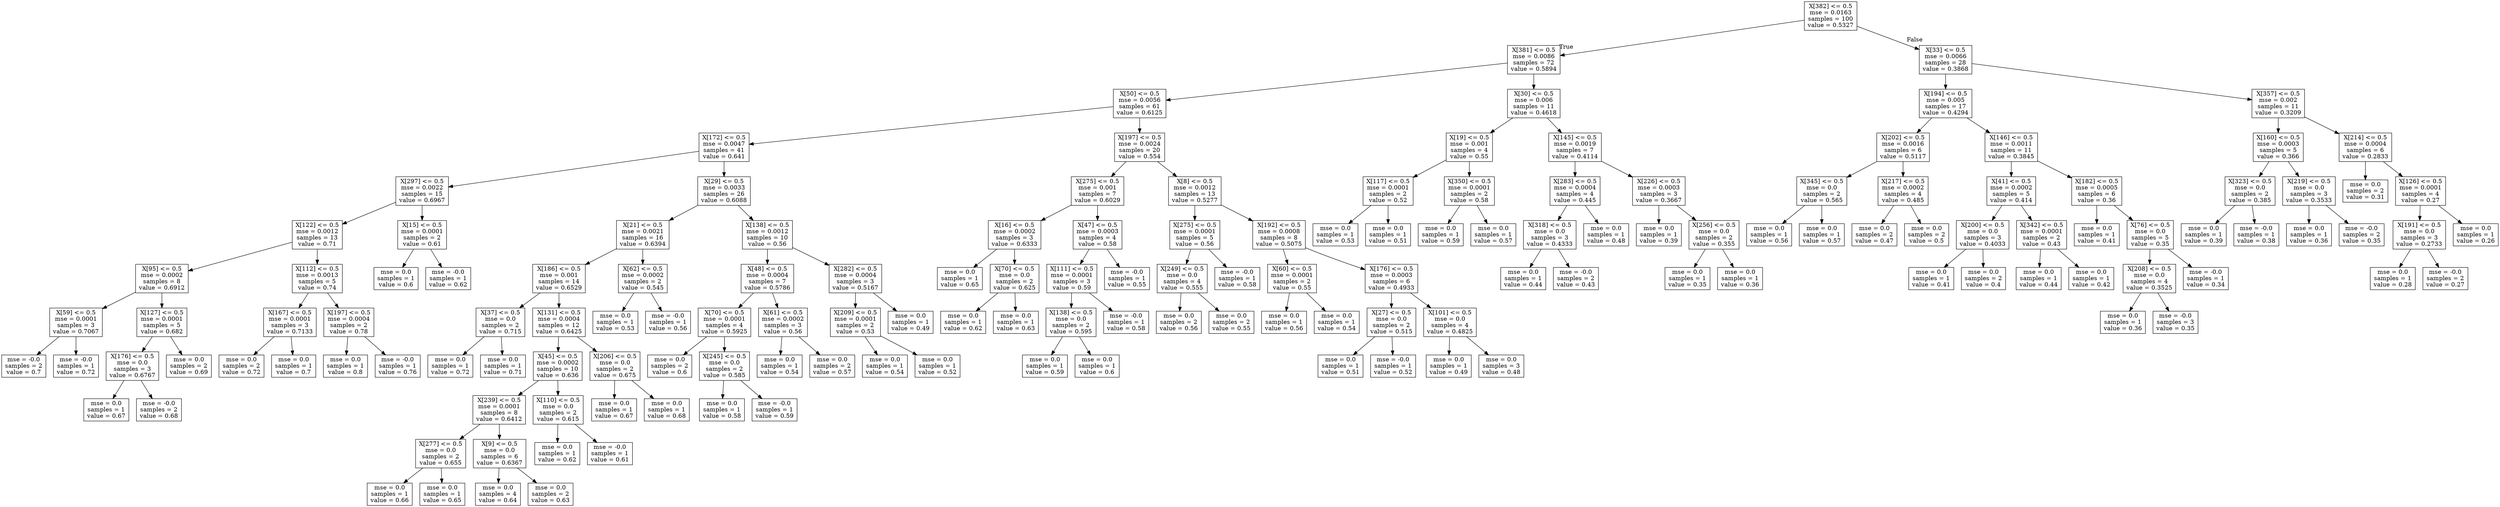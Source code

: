 digraph Tree {
node [shape=box] ;
0 [label="X[382] <= 0.5\nmse = 0.0163\nsamples = 100\nvalue = 0.5327"] ;
1 [label="X[381] <= 0.5\nmse = 0.0086\nsamples = 72\nvalue = 0.5894"] ;
0 -> 1 [labeldistance=2.5, labelangle=45, headlabel="True"] ;
2 [label="X[50] <= 0.5\nmse = 0.0056\nsamples = 61\nvalue = 0.6125"] ;
1 -> 2 ;
3 [label="X[172] <= 0.5\nmse = 0.0047\nsamples = 41\nvalue = 0.641"] ;
2 -> 3 ;
4 [label="X[297] <= 0.5\nmse = 0.0022\nsamples = 15\nvalue = 0.6967"] ;
3 -> 4 ;
5 [label="X[122] <= 0.5\nmse = 0.0012\nsamples = 13\nvalue = 0.71"] ;
4 -> 5 ;
6 [label="X[95] <= 0.5\nmse = 0.0002\nsamples = 8\nvalue = 0.6912"] ;
5 -> 6 ;
7 [label="X[59] <= 0.5\nmse = 0.0001\nsamples = 3\nvalue = 0.7067"] ;
6 -> 7 ;
8 [label="mse = -0.0\nsamples = 2\nvalue = 0.7"] ;
7 -> 8 ;
9 [label="mse = -0.0\nsamples = 1\nvalue = 0.72"] ;
7 -> 9 ;
10 [label="X[127] <= 0.5\nmse = 0.0001\nsamples = 5\nvalue = 0.682"] ;
6 -> 10 ;
11 [label="X[176] <= 0.5\nmse = 0.0\nsamples = 3\nvalue = 0.6767"] ;
10 -> 11 ;
12 [label="mse = 0.0\nsamples = 1\nvalue = 0.67"] ;
11 -> 12 ;
13 [label="mse = -0.0\nsamples = 2\nvalue = 0.68"] ;
11 -> 13 ;
14 [label="mse = 0.0\nsamples = 2\nvalue = 0.69"] ;
10 -> 14 ;
15 [label="X[112] <= 0.5\nmse = 0.0013\nsamples = 5\nvalue = 0.74"] ;
5 -> 15 ;
16 [label="X[167] <= 0.5\nmse = 0.0001\nsamples = 3\nvalue = 0.7133"] ;
15 -> 16 ;
17 [label="mse = 0.0\nsamples = 2\nvalue = 0.72"] ;
16 -> 17 ;
18 [label="mse = 0.0\nsamples = 1\nvalue = 0.7"] ;
16 -> 18 ;
19 [label="X[197] <= 0.5\nmse = 0.0004\nsamples = 2\nvalue = 0.78"] ;
15 -> 19 ;
20 [label="mse = 0.0\nsamples = 1\nvalue = 0.8"] ;
19 -> 20 ;
21 [label="mse = -0.0\nsamples = 1\nvalue = 0.76"] ;
19 -> 21 ;
22 [label="X[15] <= 0.5\nmse = 0.0001\nsamples = 2\nvalue = 0.61"] ;
4 -> 22 ;
23 [label="mse = 0.0\nsamples = 1\nvalue = 0.6"] ;
22 -> 23 ;
24 [label="mse = -0.0\nsamples = 1\nvalue = 0.62"] ;
22 -> 24 ;
25 [label="X[29] <= 0.5\nmse = 0.0033\nsamples = 26\nvalue = 0.6088"] ;
3 -> 25 ;
26 [label="X[21] <= 0.5\nmse = 0.0021\nsamples = 16\nvalue = 0.6394"] ;
25 -> 26 ;
27 [label="X[186] <= 0.5\nmse = 0.001\nsamples = 14\nvalue = 0.6529"] ;
26 -> 27 ;
28 [label="X[37] <= 0.5\nmse = 0.0\nsamples = 2\nvalue = 0.715"] ;
27 -> 28 ;
29 [label="mse = 0.0\nsamples = 1\nvalue = 0.72"] ;
28 -> 29 ;
30 [label="mse = 0.0\nsamples = 1\nvalue = 0.71"] ;
28 -> 30 ;
31 [label="X[131] <= 0.5\nmse = 0.0004\nsamples = 12\nvalue = 0.6425"] ;
27 -> 31 ;
32 [label="X[45] <= 0.5\nmse = 0.0002\nsamples = 10\nvalue = 0.636"] ;
31 -> 32 ;
33 [label="X[239] <= 0.5\nmse = 0.0001\nsamples = 8\nvalue = 0.6412"] ;
32 -> 33 ;
34 [label="X[277] <= 0.5\nmse = 0.0\nsamples = 2\nvalue = 0.655"] ;
33 -> 34 ;
35 [label="mse = 0.0\nsamples = 1\nvalue = 0.66"] ;
34 -> 35 ;
36 [label="mse = 0.0\nsamples = 1\nvalue = 0.65"] ;
34 -> 36 ;
37 [label="X[9] <= 0.5\nmse = 0.0\nsamples = 6\nvalue = 0.6367"] ;
33 -> 37 ;
38 [label="mse = 0.0\nsamples = 4\nvalue = 0.64"] ;
37 -> 38 ;
39 [label="mse = 0.0\nsamples = 2\nvalue = 0.63"] ;
37 -> 39 ;
40 [label="X[110] <= 0.5\nmse = 0.0\nsamples = 2\nvalue = 0.615"] ;
32 -> 40 ;
41 [label="mse = 0.0\nsamples = 1\nvalue = 0.62"] ;
40 -> 41 ;
42 [label="mse = -0.0\nsamples = 1\nvalue = 0.61"] ;
40 -> 42 ;
43 [label="X[206] <= 0.5\nmse = 0.0\nsamples = 2\nvalue = 0.675"] ;
31 -> 43 ;
44 [label="mse = 0.0\nsamples = 1\nvalue = 0.67"] ;
43 -> 44 ;
45 [label="mse = 0.0\nsamples = 1\nvalue = 0.68"] ;
43 -> 45 ;
46 [label="X[62] <= 0.5\nmse = 0.0002\nsamples = 2\nvalue = 0.545"] ;
26 -> 46 ;
47 [label="mse = 0.0\nsamples = 1\nvalue = 0.53"] ;
46 -> 47 ;
48 [label="mse = -0.0\nsamples = 1\nvalue = 0.56"] ;
46 -> 48 ;
49 [label="X[138] <= 0.5\nmse = 0.0012\nsamples = 10\nvalue = 0.56"] ;
25 -> 49 ;
50 [label="X[48] <= 0.5\nmse = 0.0004\nsamples = 7\nvalue = 0.5786"] ;
49 -> 50 ;
51 [label="X[70] <= 0.5\nmse = 0.0001\nsamples = 4\nvalue = 0.5925"] ;
50 -> 51 ;
52 [label="mse = 0.0\nsamples = 2\nvalue = 0.6"] ;
51 -> 52 ;
53 [label="X[245] <= 0.5\nmse = 0.0\nsamples = 2\nvalue = 0.585"] ;
51 -> 53 ;
54 [label="mse = 0.0\nsamples = 1\nvalue = 0.58"] ;
53 -> 54 ;
55 [label="mse = -0.0\nsamples = 1\nvalue = 0.59"] ;
53 -> 55 ;
56 [label="X[61] <= 0.5\nmse = 0.0002\nsamples = 3\nvalue = 0.56"] ;
50 -> 56 ;
57 [label="mse = 0.0\nsamples = 1\nvalue = 0.54"] ;
56 -> 57 ;
58 [label="mse = 0.0\nsamples = 2\nvalue = 0.57"] ;
56 -> 58 ;
59 [label="X[282] <= 0.5\nmse = 0.0004\nsamples = 3\nvalue = 0.5167"] ;
49 -> 59 ;
60 [label="X[209] <= 0.5\nmse = 0.0001\nsamples = 2\nvalue = 0.53"] ;
59 -> 60 ;
61 [label="mse = 0.0\nsamples = 1\nvalue = 0.54"] ;
60 -> 61 ;
62 [label="mse = 0.0\nsamples = 1\nvalue = 0.52"] ;
60 -> 62 ;
63 [label="mse = 0.0\nsamples = 1\nvalue = 0.49"] ;
59 -> 63 ;
64 [label="X[197] <= 0.5\nmse = 0.0024\nsamples = 20\nvalue = 0.554"] ;
2 -> 64 ;
65 [label="X[275] <= 0.5\nmse = 0.001\nsamples = 7\nvalue = 0.6029"] ;
64 -> 65 ;
66 [label="X[16] <= 0.5\nmse = 0.0002\nsamples = 3\nvalue = 0.6333"] ;
65 -> 66 ;
67 [label="mse = 0.0\nsamples = 1\nvalue = 0.65"] ;
66 -> 67 ;
68 [label="X[70] <= 0.5\nmse = 0.0\nsamples = 2\nvalue = 0.625"] ;
66 -> 68 ;
69 [label="mse = 0.0\nsamples = 1\nvalue = 0.62"] ;
68 -> 69 ;
70 [label="mse = 0.0\nsamples = 1\nvalue = 0.63"] ;
68 -> 70 ;
71 [label="X[47] <= 0.5\nmse = 0.0003\nsamples = 4\nvalue = 0.58"] ;
65 -> 71 ;
72 [label="X[111] <= 0.5\nmse = 0.0001\nsamples = 3\nvalue = 0.59"] ;
71 -> 72 ;
73 [label="X[138] <= 0.5\nmse = 0.0\nsamples = 2\nvalue = 0.595"] ;
72 -> 73 ;
74 [label="mse = 0.0\nsamples = 1\nvalue = 0.59"] ;
73 -> 74 ;
75 [label="mse = 0.0\nsamples = 1\nvalue = 0.6"] ;
73 -> 75 ;
76 [label="mse = -0.0\nsamples = 1\nvalue = 0.58"] ;
72 -> 76 ;
77 [label="mse = -0.0\nsamples = 1\nvalue = 0.55"] ;
71 -> 77 ;
78 [label="X[8] <= 0.5\nmse = 0.0012\nsamples = 13\nvalue = 0.5277"] ;
64 -> 78 ;
79 [label="X[275] <= 0.5\nmse = 0.0001\nsamples = 5\nvalue = 0.56"] ;
78 -> 79 ;
80 [label="X[249] <= 0.5\nmse = 0.0\nsamples = 4\nvalue = 0.555"] ;
79 -> 80 ;
81 [label="mse = 0.0\nsamples = 2\nvalue = 0.56"] ;
80 -> 81 ;
82 [label="mse = 0.0\nsamples = 2\nvalue = 0.55"] ;
80 -> 82 ;
83 [label="mse = -0.0\nsamples = 1\nvalue = 0.58"] ;
79 -> 83 ;
84 [label="X[192] <= 0.5\nmse = 0.0008\nsamples = 8\nvalue = 0.5075"] ;
78 -> 84 ;
85 [label="X[60] <= 0.5\nmse = 0.0001\nsamples = 2\nvalue = 0.55"] ;
84 -> 85 ;
86 [label="mse = 0.0\nsamples = 1\nvalue = 0.56"] ;
85 -> 86 ;
87 [label="mse = 0.0\nsamples = 1\nvalue = 0.54"] ;
85 -> 87 ;
88 [label="X[176] <= 0.5\nmse = 0.0003\nsamples = 6\nvalue = 0.4933"] ;
84 -> 88 ;
89 [label="X[27] <= 0.5\nmse = 0.0\nsamples = 2\nvalue = 0.515"] ;
88 -> 89 ;
90 [label="mse = 0.0\nsamples = 1\nvalue = 0.51"] ;
89 -> 90 ;
91 [label="mse = -0.0\nsamples = 1\nvalue = 0.52"] ;
89 -> 91 ;
92 [label="X[101] <= 0.5\nmse = 0.0\nsamples = 4\nvalue = 0.4825"] ;
88 -> 92 ;
93 [label="mse = 0.0\nsamples = 1\nvalue = 0.49"] ;
92 -> 93 ;
94 [label="mse = 0.0\nsamples = 3\nvalue = 0.48"] ;
92 -> 94 ;
95 [label="X[30] <= 0.5\nmse = 0.006\nsamples = 11\nvalue = 0.4618"] ;
1 -> 95 ;
96 [label="X[19] <= 0.5\nmse = 0.001\nsamples = 4\nvalue = 0.55"] ;
95 -> 96 ;
97 [label="X[117] <= 0.5\nmse = 0.0001\nsamples = 2\nvalue = 0.52"] ;
96 -> 97 ;
98 [label="mse = 0.0\nsamples = 1\nvalue = 0.53"] ;
97 -> 98 ;
99 [label="mse = 0.0\nsamples = 1\nvalue = 0.51"] ;
97 -> 99 ;
100 [label="X[350] <= 0.5\nmse = 0.0001\nsamples = 2\nvalue = 0.58"] ;
96 -> 100 ;
101 [label="mse = 0.0\nsamples = 1\nvalue = 0.59"] ;
100 -> 101 ;
102 [label="mse = 0.0\nsamples = 1\nvalue = 0.57"] ;
100 -> 102 ;
103 [label="X[145] <= 0.5\nmse = 0.0019\nsamples = 7\nvalue = 0.4114"] ;
95 -> 103 ;
104 [label="X[283] <= 0.5\nmse = 0.0004\nsamples = 4\nvalue = 0.445"] ;
103 -> 104 ;
105 [label="X[318] <= 0.5\nmse = 0.0\nsamples = 3\nvalue = 0.4333"] ;
104 -> 105 ;
106 [label="mse = 0.0\nsamples = 1\nvalue = 0.44"] ;
105 -> 106 ;
107 [label="mse = -0.0\nsamples = 2\nvalue = 0.43"] ;
105 -> 107 ;
108 [label="mse = 0.0\nsamples = 1\nvalue = 0.48"] ;
104 -> 108 ;
109 [label="X[226] <= 0.5\nmse = 0.0003\nsamples = 3\nvalue = 0.3667"] ;
103 -> 109 ;
110 [label="mse = 0.0\nsamples = 1\nvalue = 0.39"] ;
109 -> 110 ;
111 [label="X[256] <= 0.5\nmse = 0.0\nsamples = 2\nvalue = 0.355"] ;
109 -> 111 ;
112 [label="mse = 0.0\nsamples = 1\nvalue = 0.35"] ;
111 -> 112 ;
113 [label="mse = 0.0\nsamples = 1\nvalue = 0.36"] ;
111 -> 113 ;
114 [label="X[33] <= 0.5\nmse = 0.0066\nsamples = 28\nvalue = 0.3868"] ;
0 -> 114 [labeldistance=2.5, labelangle=-45, headlabel="False"] ;
115 [label="X[194] <= 0.5\nmse = 0.005\nsamples = 17\nvalue = 0.4294"] ;
114 -> 115 ;
116 [label="X[202] <= 0.5\nmse = 0.0016\nsamples = 6\nvalue = 0.5117"] ;
115 -> 116 ;
117 [label="X[345] <= 0.5\nmse = 0.0\nsamples = 2\nvalue = 0.565"] ;
116 -> 117 ;
118 [label="mse = 0.0\nsamples = 1\nvalue = 0.56"] ;
117 -> 118 ;
119 [label="mse = 0.0\nsamples = 1\nvalue = 0.57"] ;
117 -> 119 ;
120 [label="X[217] <= 0.5\nmse = 0.0002\nsamples = 4\nvalue = 0.485"] ;
116 -> 120 ;
121 [label="mse = 0.0\nsamples = 2\nvalue = 0.47"] ;
120 -> 121 ;
122 [label="mse = 0.0\nsamples = 2\nvalue = 0.5"] ;
120 -> 122 ;
123 [label="X[146] <= 0.5\nmse = 0.0011\nsamples = 11\nvalue = 0.3845"] ;
115 -> 123 ;
124 [label="X[41] <= 0.5\nmse = 0.0002\nsamples = 5\nvalue = 0.414"] ;
123 -> 124 ;
125 [label="X[200] <= 0.5\nmse = 0.0\nsamples = 3\nvalue = 0.4033"] ;
124 -> 125 ;
126 [label="mse = 0.0\nsamples = 1\nvalue = 0.41"] ;
125 -> 126 ;
127 [label="mse = 0.0\nsamples = 2\nvalue = 0.4"] ;
125 -> 127 ;
128 [label="X[342] <= 0.5\nmse = 0.0001\nsamples = 2\nvalue = 0.43"] ;
124 -> 128 ;
129 [label="mse = 0.0\nsamples = 1\nvalue = 0.44"] ;
128 -> 129 ;
130 [label="mse = 0.0\nsamples = 1\nvalue = 0.42"] ;
128 -> 130 ;
131 [label="X[182] <= 0.5\nmse = 0.0005\nsamples = 6\nvalue = 0.36"] ;
123 -> 131 ;
132 [label="mse = 0.0\nsamples = 1\nvalue = 0.41"] ;
131 -> 132 ;
133 [label="X[76] <= 0.5\nmse = 0.0\nsamples = 5\nvalue = 0.35"] ;
131 -> 133 ;
134 [label="X[208] <= 0.5\nmse = 0.0\nsamples = 4\nvalue = 0.3525"] ;
133 -> 134 ;
135 [label="mse = 0.0\nsamples = 1\nvalue = 0.36"] ;
134 -> 135 ;
136 [label="mse = -0.0\nsamples = 3\nvalue = 0.35"] ;
134 -> 136 ;
137 [label="mse = -0.0\nsamples = 1\nvalue = 0.34"] ;
133 -> 137 ;
138 [label="X[357] <= 0.5\nmse = 0.002\nsamples = 11\nvalue = 0.3209"] ;
114 -> 138 ;
139 [label="X[160] <= 0.5\nmse = 0.0003\nsamples = 5\nvalue = 0.366"] ;
138 -> 139 ;
140 [label="X[323] <= 0.5\nmse = 0.0\nsamples = 2\nvalue = 0.385"] ;
139 -> 140 ;
141 [label="mse = 0.0\nsamples = 1\nvalue = 0.39"] ;
140 -> 141 ;
142 [label="mse = -0.0\nsamples = 1\nvalue = 0.38"] ;
140 -> 142 ;
143 [label="X[219] <= 0.5\nmse = 0.0\nsamples = 3\nvalue = 0.3533"] ;
139 -> 143 ;
144 [label="mse = 0.0\nsamples = 1\nvalue = 0.36"] ;
143 -> 144 ;
145 [label="mse = -0.0\nsamples = 2\nvalue = 0.35"] ;
143 -> 145 ;
146 [label="X[214] <= 0.5\nmse = 0.0004\nsamples = 6\nvalue = 0.2833"] ;
138 -> 146 ;
147 [label="mse = 0.0\nsamples = 2\nvalue = 0.31"] ;
146 -> 147 ;
148 [label="X[126] <= 0.5\nmse = 0.0001\nsamples = 4\nvalue = 0.27"] ;
146 -> 148 ;
149 [label="X[191] <= 0.5\nmse = 0.0\nsamples = 3\nvalue = 0.2733"] ;
148 -> 149 ;
150 [label="mse = 0.0\nsamples = 1\nvalue = 0.28"] ;
149 -> 150 ;
151 [label="mse = -0.0\nsamples = 2\nvalue = 0.27"] ;
149 -> 151 ;
152 [label="mse = 0.0\nsamples = 1\nvalue = 0.26"] ;
148 -> 152 ;
}